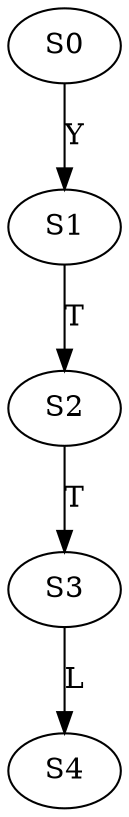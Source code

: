 strict digraph  {
	S0 -> S1 [ label = Y ];
	S1 -> S2 [ label = T ];
	S2 -> S3 [ label = T ];
	S3 -> S4 [ label = L ];
}

